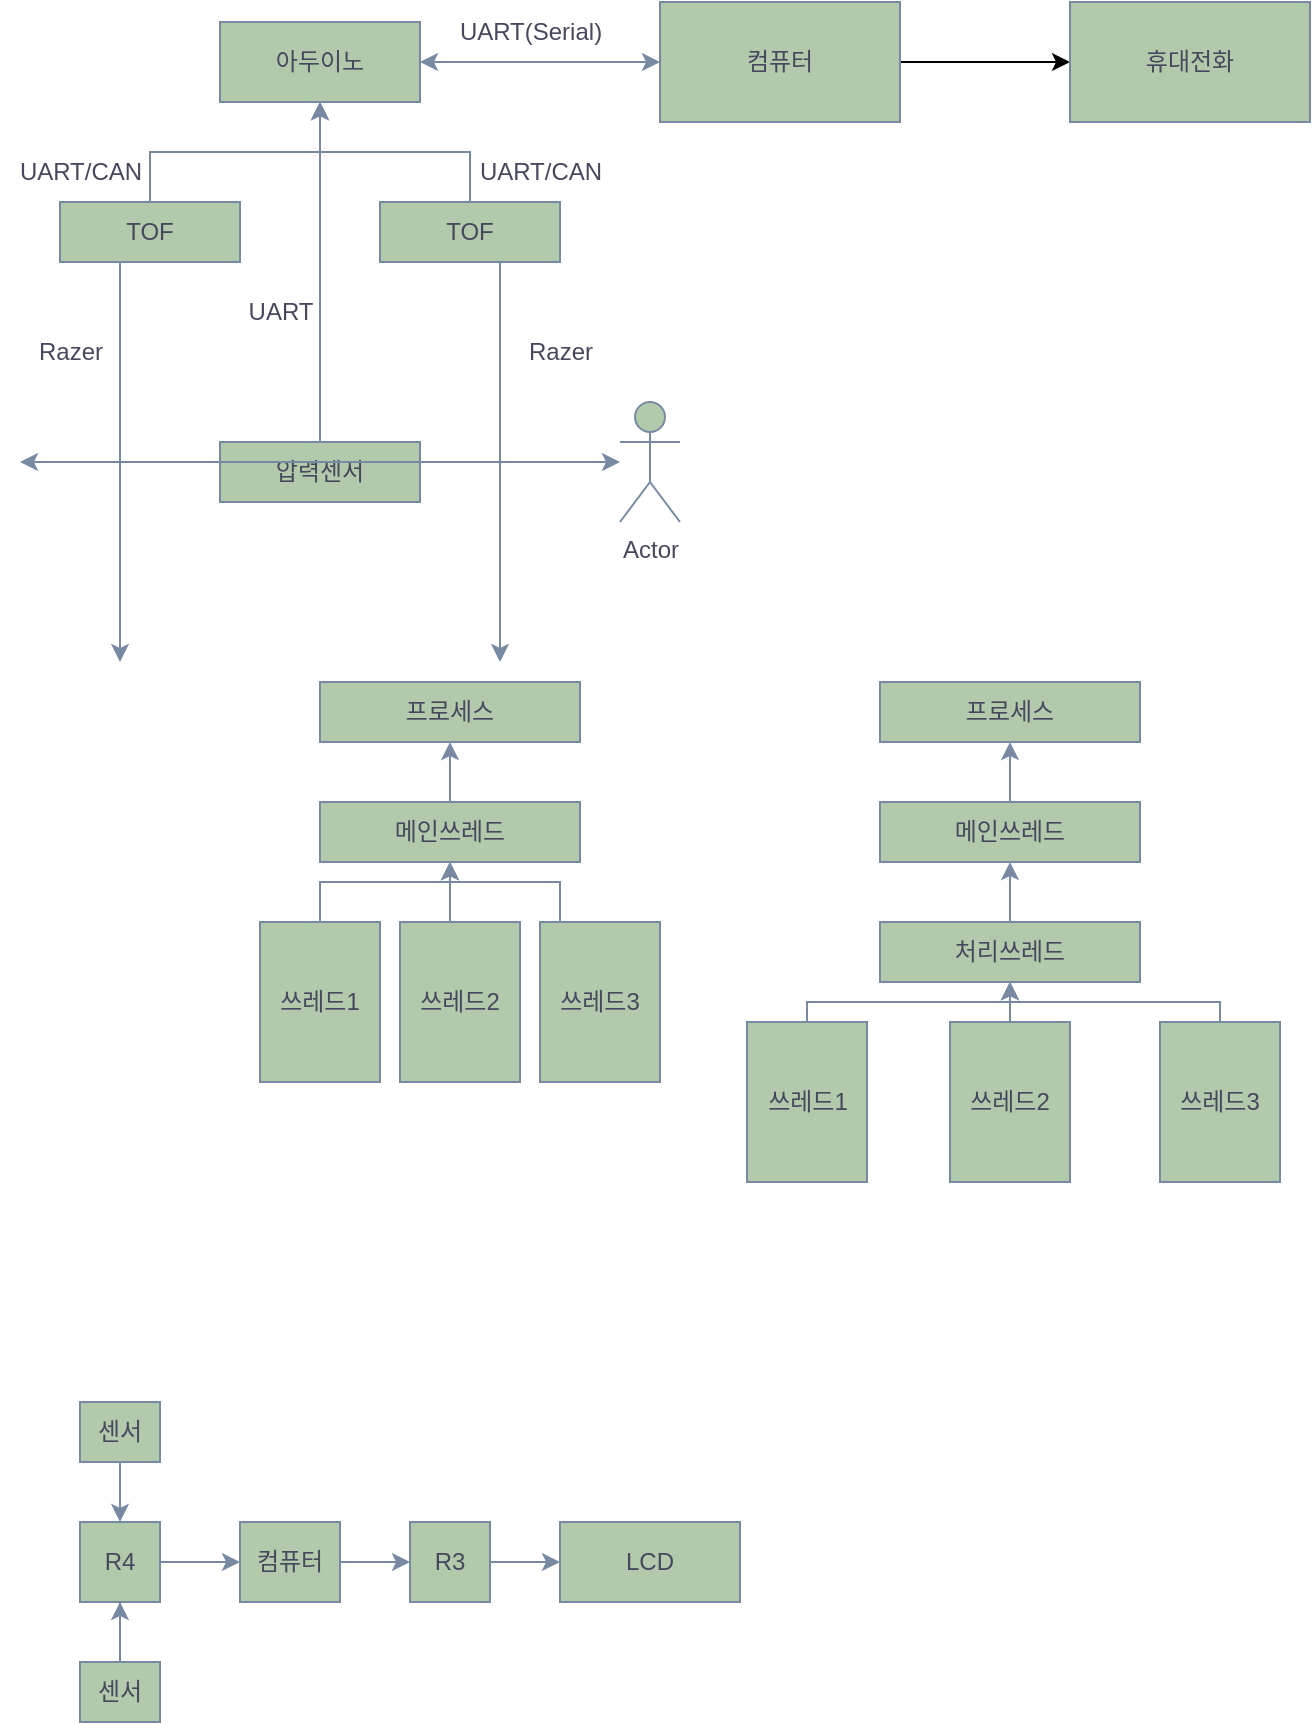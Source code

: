 <mxfile version="22.1.4" type="github">
  <diagram name="페이지-1" id="ZaYBOJVqXKFA3-XdZheF">
    <mxGraphModel dx="1626" dy="793" grid="1" gridSize="10" guides="1" tooltips="1" connect="1" arrows="1" fold="1" page="1" pageScale="1" pageWidth="827" pageHeight="1169" math="0" shadow="0">
      <root>
        <mxCell id="0" />
        <mxCell id="1" parent="0" />
        <mxCell id="SSYOtkQFs4n_i03z0SLr-1" value="아두이노" style="whiteSpace=wrap;html=1;labelBackgroundColor=none;fillColor=#B2C9AB;strokeColor=#788AA3;fontColor=#46495D;" parent="1" vertex="1">
          <mxGeometry x="150" y="150" width="100" height="40" as="geometry" />
        </mxCell>
        <mxCell id="SSYOtkQFs4n_i03z0SLr-6" value="" style="edgeStyle=orthogonalEdgeStyle;rounded=0;orthogonalLoop=1;jettySize=auto;html=1;labelBackgroundColor=none;strokeColor=#788AA3;fontColor=default;" parent="1" source="SSYOtkQFs4n_i03z0SLr-2" target="SSYOtkQFs4n_i03z0SLr-1" edge="1">
          <mxGeometry relative="1" as="geometry" />
        </mxCell>
        <mxCell id="SSYOtkQFs4n_i03z0SLr-2" value="TOF" style="whiteSpace=wrap;html=1;labelBackgroundColor=none;fillColor=#B2C9AB;strokeColor=#788AA3;fontColor=#46495D;" parent="1" vertex="1">
          <mxGeometry x="70" y="240" width="90" height="30" as="geometry" />
        </mxCell>
        <mxCell id="SSYOtkQFs4n_i03z0SLr-7" value="" style="edgeStyle=orthogonalEdgeStyle;rounded=0;orthogonalLoop=1;jettySize=auto;html=1;labelBackgroundColor=none;strokeColor=#788AA3;fontColor=default;" parent="1" source="SSYOtkQFs4n_i03z0SLr-3" target="SSYOtkQFs4n_i03z0SLr-1" edge="1">
          <mxGeometry relative="1" as="geometry" />
        </mxCell>
        <mxCell id="SSYOtkQFs4n_i03z0SLr-3" value="TOF" style="whiteSpace=wrap;html=1;labelBackgroundColor=none;fillColor=#B2C9AB;strokeColor=#788AA3;fontColor=#46495D;" parent="1" vertex="1">
          <mxGeometry x="230" y="240" width="90" height="30" as="geometry" />
        </mxCell>
        <mxCell id="SSYOtkQFs4n_i03z0SLr-8" value="" style="edgeStyle=orthogonalEdgeStyle;rounded=0;orthogonalLoop=1;jettySize=auto;html=1;entryX=0.5;entryY=1;entryDx=0;entryDy=0;labelBackgroundColor=none;strokeColor=#788AA3;fontColor=default;" parent="1" source="SSYOtkQFs4n_i03z0SLr-5" target="SSYOtkQFs4n_i03z0SLr-1" edge="1">
          <mxGeometry relative="1" as="geometry" />
        </mxCell>
        <mxCell id="SSYOtkQFs4n_i03z0SLr-5" value="압력센서" style="whiteSpace=wrap;html=1;labelBackgroundColor=none;fillColor=#B2C9AB;strokeColor=#788AA3;fontColor=#46495D;" parent="1" vertex="1">
          <mxGeometry x="150" y="360" width="100" height="30" as="geometry" />
        </mxCell>
        <mxCell id="SSYOtkQFs4n_i03z0SLr-9" value="" style="endArrow=classic;html=1;rounded=0;fillColor=#B2C9AB;strokeColor=#788AA3;labelBackgroundColor=none;fontColor=default;" parent="1" edge="1">
          <mxGeometry width="50" height="50" relative="1" as="geometry">
            <mxPoint x="100" y="270" as="sourcePoint" />
            <mxPoint x="100" y="470" as="targetPoint" />
          </mxGeometry>
        </mxCell>
        <mxCell id="SSYOtkQFs4n_i03z0SLr-10" value="" style="endArrow=classic;html=1;rounded=0;fillColor=#B2C9AB;strokeColor=#788AA3;labelBackgroundColor=none;fontColor=default;" parent="1" edge="1">
          <mxGeometry width="50" height="50" relative="1" as="geometry">
            <mxPoint x="290" y="270" as="sourcePoint" />
            <mxPoint x="290" y="470" as="targetPoint" />
          </mxGeometry>
        </mxCell>
        <mxCell id="SSYOtkQFs4n_i03z0SLr-11" value="Actor" style="shape=umlActor;verticalLabelPosition=bottom;verticalAlign=top;html=1;outlineConnect=0;labelBackgroundColor=none;fillColor=#B2C9AB;strokeColor=#788AA3;fontColor=#46495D;" parent="1" vertex="1">
          <mxGeometry x="350" y="340" width="30" height="60" as="geometry" />
        </mxCell>
        <mxCell id="HAphXiX9nkpSd_eAhBmp-4" value="" style="edgeStyle=orthogonalEdgeStyle;rounded=0;orthogonalLoop=1;jettySize=auto;html=1;" edge="1" parent="1" source="SSYOtkQFs4n_i03z0SLr-13" target="HAphXiX9nkpSd_eAhBmp-2">
          <mxGeometry relative="1" as="geometry" />
        </mxCell>
        <mxCell id="SSYOtkQFs4n_i03z0SLr-13" value="컴퓨터" style="whiteSpace=wrap;html=1;labelBackgroundColor=none;fillColor=#B2C9AB;strokeColor=#788AA3;fontColor=#46495D;" parent="1" vertex="1">
          <mxGeometry x="370" y="140" width="120" height="60" as="geometry" />
        </mxCell>
        <mxCell id="SSYOtkQFs4n_i03z0SLr-16" value="UART/CAN" style="text;html=1;align=center;verticalAlign=middle;resizable=0;points=[];autosize=1;strokeColor=none;fillColor=none;labelBackgroundColor=none;fontColor=#46495D;" parent="1" vertex="1">
          <mxGeometry x="40" y="210" width="80" height="30" as="geometry" />
        </mxCell>
        <mxCell id="SSYOtkQFs4n_i03z0SLr-17" value="UART/CAN" style="text;html=1;align=center;verticalAlign=middle;resizable=0;points=[];autosize=1;strokeColor=none;fillColor=none;labelBackgroundColor=none;fontColor=#46495D;" parent="1" vertex="1">
          <mxGeometry x="270" y="210" width="80" height="30" as="geometry" />
        </mxCell>
        <mxCell id="SSYOtkQFs4n_i03z0SLr-18" value="UART" style="text;html=1;align=center;verticalAlign=middle;resizable=0;points=[];autosize=1;strokeColor=none;fillColor=none;labelBackgroundColor=none;fontColor=#46495D;" parent="1" vertex="1">
          <mxGeometry x="150" y="280" width="60" height="30" as="geometry" />
        </mxCell>
        <mxCell id="SSYOtkQFs4n_i03z0SLr-19" value="UART(Serial)&lt;br&gt;" style="text;html=1;align=center;verticalAlign=middle;resizable=0;points=[];autosize=1;strokeColor=none;fillColor=none;labelBackgroundColor=none;fontColor=#46495D;" parent="1" vertex="1">
          <mxGeometry x="260" y="140" width="90" height="30" as="geometry" />
        </mxCell>
        <mxCell id="SSYOtkQFs4n_i03z0SLr-21" value="" style="endArrow=classic;startArrow=classic;html=1;rounded=0;strokeColor=#788AA3;fontColor=#46495D;fillColor=#B2C9AB;" parent="1" target="SSYOtkQFs4n_i03z0SLr-11" edge="1">
          <mxGeometry width="50" height="50" relative="1" as="geometry">
            <mxPoint x="50" y="370" as="sourcePoint" />
            <mxPoint x="240" y="369.5" as="targetPoint" />
          </mxGeometry>
        </mxCell>
        <mxCell id="SSYOtkQFs4n_i03z0SLr-22" value="프로세스" style="whiteSpace=wrap;html=1;strokeColor=#788AA3;fontColor=#46495D;fillColor=#B2C9AB;" parent="1" vertex="1">
          <mxGeometry x="200" y="480" width="130" height="30" as="geometry" />
        </mxCell>
        <mxCell id="SSYOtkQFs4n_i03z0SLr-27" value="" style="edgeStyle=orthogonalEdgeStyle;rounded=0;orthogonalLoop=1;jettySize=auto;html=1;strokeColor=#788AA3;fontColor=#46495D;fillColor=#B2C9AB;" parent="1" source="SSYOtkQFs4n_i03z0SLr-23" target="SSYOtkQFs4n_i03z0SLr-22" edge="1">
          <mxGeometry relative="1" as="geometry" />
        </mxCell>
        <mxCell id="SSYOtkQFs4n_i03z0SLr-23" value="메인쓰레드" style="whiteSpace=wrap;html=1;strokeColor=#788AA3;fontColor=#46495D;fillColor=#B2C9AB;" parent="1" vertex="1">
          <mxGeometry x="200" y="540" width="130" height="30" as="geometry" />
        </mxCell>
        <mxCell id="SSYOtkQFs4n_i03z0SLr-30" value="" style="edgeStyle=orthogonalEdgeStyle;rounded=0;orthogonalLoop=1;jettySize=auto;html=1;strokeColor=#788AA3;fontColor=#46495D;fillColor=#B2C9AB;" parent="1" source="SSYOtkQFs4n_i03z0SLr-24" target="SSYOtkQFs4n_i03z0SLr-23" edge="1">
          <mxGeometry relative="1" as="geometry">
            <Array as="points">
              <mxPoint x="200" y="580" />
              <mxPoint x="265" y="580" />
            </Array>
          </mxGeometry>
        </mxCell>
        <mxCell id="SSYOtkQFs4n_i03z0SLr-24" value="쓰레드1" style="whiteSpace=wrap;html=1;strokeColor=#788AA3;fontColor=#46495D;fillColor=#B2C9AB;" parent="1" vertex="1">
          <mxGeometry x="170" y="600" width="60" height="80" as="geometry" />
        </mxCell>
        <mxCell id="SSYOtkQFs4n_i03z0SLr-29" value="" style="edgeStyle=orthogonalEdgeStyle;rounded=0;orthogonalLoop=1;jettySize=auto;html=1;strokeColor=#788AA3;fontColor=#46495D;fillColor=#B2C9AB;" parent="1" source="SSYOtkQFs4n_i03z0SLr-25" target="SSYOtkQFs4n_i03z0SLr-23" edge="1">
          <mxGeometry relative="1" as="geometry">
            <Array as="points">
              <mxPoint x="265" y="590" />
              <mxPoint x="265" y="590" />
            </Array>
          </mxGeometry>
        </mxCell>
        <mxCell id="SSYOtkQFs4n_i03z0SLr-25" value="쓰레드2" style="whiteSpace=wrap;html=1;strokeColor=#788AA3;fontColor=#46495D;fillColor=#B2C9AB;" parent="1" vertex="1">
          <mxGeometry x="240" y="600" width="60" height="80" as="geometry" />
        </mxCell>
        <mxCell id="SSYOtkQFs4n_i03z0SLr-28" value="" style="edgeStyle=orthogonalEdgeStyle;rounded=0;orthogonalLoop=1;jettySize=auto;html=1;strokeColor=#788AA3;fontColor=#46495D;fillColor=#B2C9AB;" parent="1" source="SSYOtkQFs4n_i03z0SLr-26" target="SSYOtkQFs4n_i03z0SLr-23" edge="1">
          <mxGeometry relative="1" as="geometry">
            <Array as="points">
              <mxPoint x="320" y="580" />
              <mxPoint x="265" y="580" />
            </Array>
          </mxGeometry>
        </mxCell>
        <mxCell id="SSYOtkQFs4n_i03z0SLr-26" value="쓰레드3" style="whiteSpace=wrap;html=1;strokeColor=#788AA3;fontColor=#46495D;fillColor=#B2C9AB;" parent="1" vertex="1">
          <mxGeometry x="310" y="600" width="60" height="80" as="geometry" />
        </mxCell>
        <mxCell id="SSYOtkQFs4n_i03z0SLr-31" value="프로세스" style="whiteSpace=wrap;html=1;strokeColor=#788AA3;fontColor=#46495D;fillColor=#B2C9AB;" parent="1" vertex="1">
          <mxGeometry x="480" y="480" width="130" height="30" as="geometry" />
        </mxCell>
        <mxCell id="SSYOtkQFs4n_i03z0SLr-32" value="" style="edgeStyle=orthogonalEdgeStyle;rounded=0;orthogonalLoop=1;jettySize=auto;html=1;strokeColor=#788AA3;fontColor=#46495D;fillColor=#B2C9AB;" parent="1" source="SSYOtkQFs4n_i03z0SLr-33" target="SSYOtkQFs4n_i03z0SLr-31" edge="1">
          <mxGeometry relative="1" as="geometry" />
        </mxCell>
        <mxCell id="SSYOtkQFs4n_i03z0SLr-33" value="메인쓰레드" style="whiteSpace=wrap;html=1;strokeColor=#788AA3;fontColor=#46495D;fillColor=#B2C9AB;" parent="1" vertex="1">
          <mxGeometry x="480" y="540" width="130" height="30" as="geometry" />
        </mxCell>
        <mxCell id="SSYOtkQFs4n_i03z0SLr-45" value="" style="edgeStyle=orthogonalEdgeStyle;rounded=0;orthogonalLoop=1;jettySize=auto;html=1;strokeColor=#788AA3;fontColor=#46495D;fillColor=#B2C9AB;entryX=0.5;entryY=1;entryDx=0;entryDy=0;" parent="1" source="SSYOtkQFs4n_i03z0SLr-35" target="SSYOtkQFs4n_i03z0SLr-40" edge="1">
          <mxGeometry relative="1" as="geometry">
            <Array as="points">
              <mxPoint x="444" y="640" />
              <mxPoint x="545" y="640" />
            </Array>
          </mxGeometry>
        </mxCell>
        <mxCell id="SSYOtkQFs4n_i03z0SLr-35" value="쓰레드1" style="whiteSpace=wrap;html=1;strokeColor=#788AA3;fontColor=#46495D;fillColor=#B2C9AB;" parent="1" vertex="1">
          <mxGeometry x="413.5" y="650" width="60" height="80" as="geometry" />
        </mxCell>
        <mxCell id="SSYOtkQFs4n_i03z0SLr-43" value="" style="edgeStyle=orthogonalEdgeStyle;rounded=0;orthogonalLoop=1;jettySize=auto;html=1;strokeColor=#788AA3;fontColor=#46495D;fillColor=#B2C9AB;" parent="1" source="SSYOtkQFs4n_i03z0SLr-37" target="SSYOtkQFs4n_i03z0SLr-40" edge="1">
          <mxGeometry relative="1" as="geometry" />
        </mxCell>
        <mxCell id="SSYOtkQFs4n_i03z0SLr-37" value="쓰레드2" style="whiteSpace=wrap;html=1;strokeColor=#788AA3;fontColor=#46495D;fillColor=#B2C9AB;" parent="1" vertex="1">
          <mxGeometry x="515" y="650" width="60" height="80" as="geometry" />
        </mxCell>
        <mxCell id="SSYOtkQFs4n_i03z0SLr-42" value="" style="edgeStyle=orthogonalEdgeStyle;rounded=0;orthogonalLoop=1;jettySize=auto;html=1;strokeColor=#788AA3;fontColor=#46495D;fillColor=#B2C9AB;entryX=0.5;entryY=1;entryDx=0;entryDy=0;" parent="1" source="SSYOtkQFs4n_i03z0SLr-39" target="SSYOtkQFs4n_i03z0SLr-40" edge="1">
          <mxGeometry relative="1" as="geometry">
            <Array as="points">
              <mxPoint x="650" y="640" />
              <mxPoint x="545" y="640" />
            </Array>
          </mxGeometry>
        </mxCell>
        <mxCell id="SSYOtkQFs4n_i03z0SLr-39" value="쓰레드3" style="whiteSpace=wrap;html=1;strokeColor=#788AA3;fontColor=#46495D;fillColor=#B2C9AB;" parent="1" vertex="1">
          <mxGeometry x="620" y="650" width="60" height="80" as="geometry" />
        </mxCell>
        <mxCell id="SSYOtkQFs4n_i03z0SLr-46" value="" style="edgeStyle=orthogonalEdgeStyle;rounded=0;orthogonalLoop=1;jettySize=auto;html=1;strokeColor=#788AA3;fontColor=#46495D;fillColor=#B2C9AB;" parent="1" source="SSYOtkQFs4n_i03z0SLr-40" target="SSYOtkQFs4n_i03z0SLr-33" edge="1">
          <mxGeometry relative="1" as="geometry" />
        </mxCell>
        <mxCell id="SSYOtkQFs4n_i03z0SLr-40" value="처리쓰레드" style="whiteSpace=wrap;html=1;strokeColor=#788AA3;fontColor=#46495D;fillColor=#B2C9AB;" parent="1" vertex="1">
          <mxGeometry x="480" y="600" width="130" height="30" as="geometry" />
        </mxCell>
        <mxCell id="SSYOtkQFs4n_i03z0SLr-47" value="Razer" style="text;html=1;align=center;verticalAlign=middle;resizable=0;points=[];autosize=1;strokeColor=none;fillColor=none;fontColor=#46495D;" parent="1" vertex="1">
          <mxGeometry x="45" y="300" width="60" height="30" as="geometry" />
        </mxCell>
        <mxCell id="SSYOtkQFs4n_i03z0SLr-48" value="Razer" style="text;html=1;align=center;verticalAlign=middle;resizable=0;points=[];autosize=1;strokeColor=none;fillColor=none;fontColor=#46495D;" parent="1" vertex="1">
          <mxGeometry x="290" y="300" width="60" height="30" as="geometry" />
        </mxCell>
        <mxCell id="SSYOtkQFs4n_i03z0SLr-49" value="" style="endArrow=classic;startArrow=classic;html=1;rounded=0;strokeColor=#788AA3;fontColor=#46495D;fillColor=#B2C9AB;entryX=0;entryY=0.5;entryDx=0;entryDy=0;" parent="1" target="SSYOtkQFs4n_i03z0SLr-13" edge="1">
          <mxGeometry width="50" height="50" relative="1" as="geometry">
            <mxPoint x="250" y="170" as="sourcePoint" />
            <mxPoint x="335" y="170" as="targetPoint" />
          </mxGeometry>
        </mxCell>
        <mxCell id="SSYOtkQFs4n_i03z0SLr-58" value="" style="edgeStyle=orthogonalEdgeStyle;rounded=0;orthogonalLoop=1;jettySize=auto;html=1;strokeColor=#788AA3;fontColor=#46495D;fillColor=#B2C9AB;" parent="1" source="SSYOtkQFs4n_i03z0SLr-52" target="SSYOtkQFs4n_i03z0SLr-57" edge="1">
          <mxGeometry relative="1" as="geometry" />
        </mxCell>
        <mxCell id="SSYOtkQFs4n_i03z0SLr-64" style="edgeStyle=orthogonalEdgeStyle;rounded=0;orthogonalLoop=1;jettySize=auto;html=1;strokeColor=#788AA3;fontColor=#46495D;fillColor=#B2C9AB;" parent="1" source="SSYOtkQFs4n_i03z0SLr-52" edge="1">
          <mxGeometry relative="1" as="geometry">
            <mxPoint x="100" y="940" as="targetPoint" />
            <Array as="points">
              <mxPoint x="100" y="970" />
              <mxPoint x="100" y="970" />
            </Array>
          </mxGeometry>
        </mxCell>
        <mxCell id="SSYOtkQFs4n_i03z0SLr-52" value="R4" style="whiteSpace=wrap;html=1;strokeColor=#788AA3;fontColor=#46495D;fillColor=#B2C9AB;" parent="1" vertex="1">
          <mxGeometry x="80" y="900" width="40" height="40" as="geometry" />
        </mxCell>
        <mxCell id="SSYOtkQFs4n_i03z0SLr-63" value="" style="edgeStyle=orthogonalEdgeStyle;rounded=0;orthogonalLoop=1;jettySize=auto;html=1;strokeColor=#788AA3;fontColor=#46495D;fillColor=#B2C9AB;" parent="1" source="SSYOtkQFs4n_i03z0SLr-53" edge="1">
          <mxGeometry relative="1" as="geometry">
            <mxPoint x="100" y="900" as="targetPoint" />
          </mxGeometry>
        </mxCell>
        <mxCell id="SSYOtkQFs4n_i03z0SLr-53" value="센서" style="whiteSpace=wrap;html=1;strokeColor=#788AA3;fontColor=#46495D;fillColor=#B2C9AB;" parent="1" vertex="1">
          <mxGeometry x="80" y="840" width="40" height="30" as="geometry" />
        </mxCell>
        <mxCell id="SSYOtkQFs4n_i03z0SLr-54" value="센서" style="whiteSpace=wrap;html=1;strokeColor=#788AA3;fontColor=#46495D;fillColor=#B2C9AB;" parent="1" vertex="1">
          <mxGeometry x="80" y="970" width="40" height="30" as="geometry" />
        </mxCell>
        <mxCell id="SSYOtkQFs4n_i03z0SLr-60" value="" style="edgeStyle=orthogonalEdgeStyle;rounded=0;orthogonalLoop=1;jettySize=auto;html=1;strokeColor=#788AA3;fontColor=#46495D;fillColor=#B2C9AB;" parent="1" source="SSYOtkQFs4n_i03z0SLr-57" target="SSYOtkQFs4n_i03z0SLr-59" edge="1">
          <mxGeometry relative="1" as="geometry" />
        </mxCell>
        <mxCell id="SSYOtkQFs4n_i03z0SLr-57" value="컴퓨터" style="whiteSpace=wrap;html=1;strokeColor=#788AA3;fontColor=#46495D;fillColor=#B2C9AB;" parent="1" vertex="1">
          <mxGeometry x="160" y="900" width="50" height="40" as="geometry" />
        </mxCell>
        <mxCell id="SSYOtkQFs4n_i03z0SLr-62" value="" style="edgeStyle=orthogonalEdgeStyle;rounded=0;orthogonalLoop=1;jettySize=auto;html=1;strokeColor=#788AA3;fontColor=#46495D;fillColor=#B2C9AB;" parent="1" source="SSYOtkQFs4n_i03z0SLr-59" target="SSYOtkQFs4n_i03z0SLr-61" edge="1">
          <mxGeometry relative="1" as="geometry" />
        </mxCell>
        <mxCell id="SSYOtkQFs4n_i03z0SLr-59" value="R3" style="whiteSpace=wrap;html=1;strokeColor=#788AA3;fontColor=#46495D;fillColor=#B2C9AB;" parent="1" vertex="1">
          <mxGeometry x="245" y="900" width="40" height="40" as="geometry" />
        </mxCell>
        <mxCell id="SSYOtkQFs4n_i03z0SLr-61" value="LCD" style="whiteSpace=wrap;html=1;strokeColor=#788AA3;fontColor=#46495D;fillColor=#B2C9AB;" parent="1" vertex="1">
          <mxGeometry x="320" y="900" width="90" height="40" as="geometry" />
        </mxCell>
        <mxCell id="HAphXiX9nkpSd_eAhBmp-2" value="휴대전화" style="whiteSpace=wrap;html=1;labelBackgroundColor=none;fillColor=#B2C9AB;strokeColor=#788AA3;fontColor=#46495D;" vertex="1" parent="1">
          <mxGeometry x="575" y="140" width="120" height="60" as="geometry" />
        </mxCell>
      </root>
    </mxGraphModel>
  </diagram>
</mxfile>
